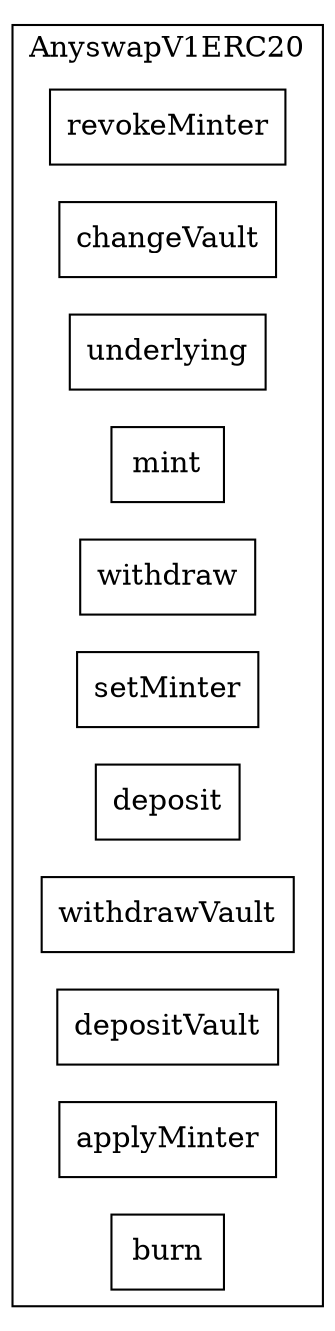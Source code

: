 strict digraph {
rankdir="LR"
node [shape=box]
subgraph cluster_827_AnyswapV1ERC20 {
label = "AnyswapV1ERC20"
"827_revokeMinter" [label="revokeMinter"]
"827_changeVault" [label="changeVault"]
"827_underlying" [label="underlying"]
"827_mint" [label="mint"]
"827_withdraw" [label="withdraw"]
"827_setMinter" [label="setMinter"]
"827_deposit" [label="deposit"]
"827_withdrawVault" [label="withdrawVault"]
"827_depositVault" [label="depositVault"]
"827_applyMinter" [label="applyMinter"]
"827_burn" [label="burn"]
}subgraph cluster_solidity {
label = "[Solidity]"
}
}